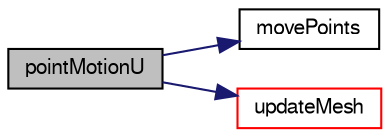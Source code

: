 digraph "pointMotionU"
{
  bgcolor="transparent";
  edge [fontname="FreeSans",fontsize="10",labelfontname="FreeSans",labelfontsize="10"];
  node [fontname="FreeSans",fontsize="10",shape=record];
  rankdir="LR";
  Node8 [label="pointMotionU",height=0.2,width=0.4,color="black", fillcolor="grey75", style="filled", fontcolor="black"];
  Node8 -> Node9 [color="midnightblue",fontsize="10",style="solid",fontname="FreeSans"];
  Node9 [label="movePoints",height=0.2,width=0.4,color="black",URL="$a21582.html#ab62834098bae1d3887f578c700754f39",tooltip="Update local data for geometry changes. "];
  Node8 -> Node10 [color="midnightblue",fontsize="10",style="solid",fontname="FreeSans"];
  Node10 [label="updateMesh",height=0.2,width=0.4,color="red",URL="$a21582.html#ad57565956fd4064299f4bd3c4eebb1d4",tooltip="Update local data for topology changes. "];
}
